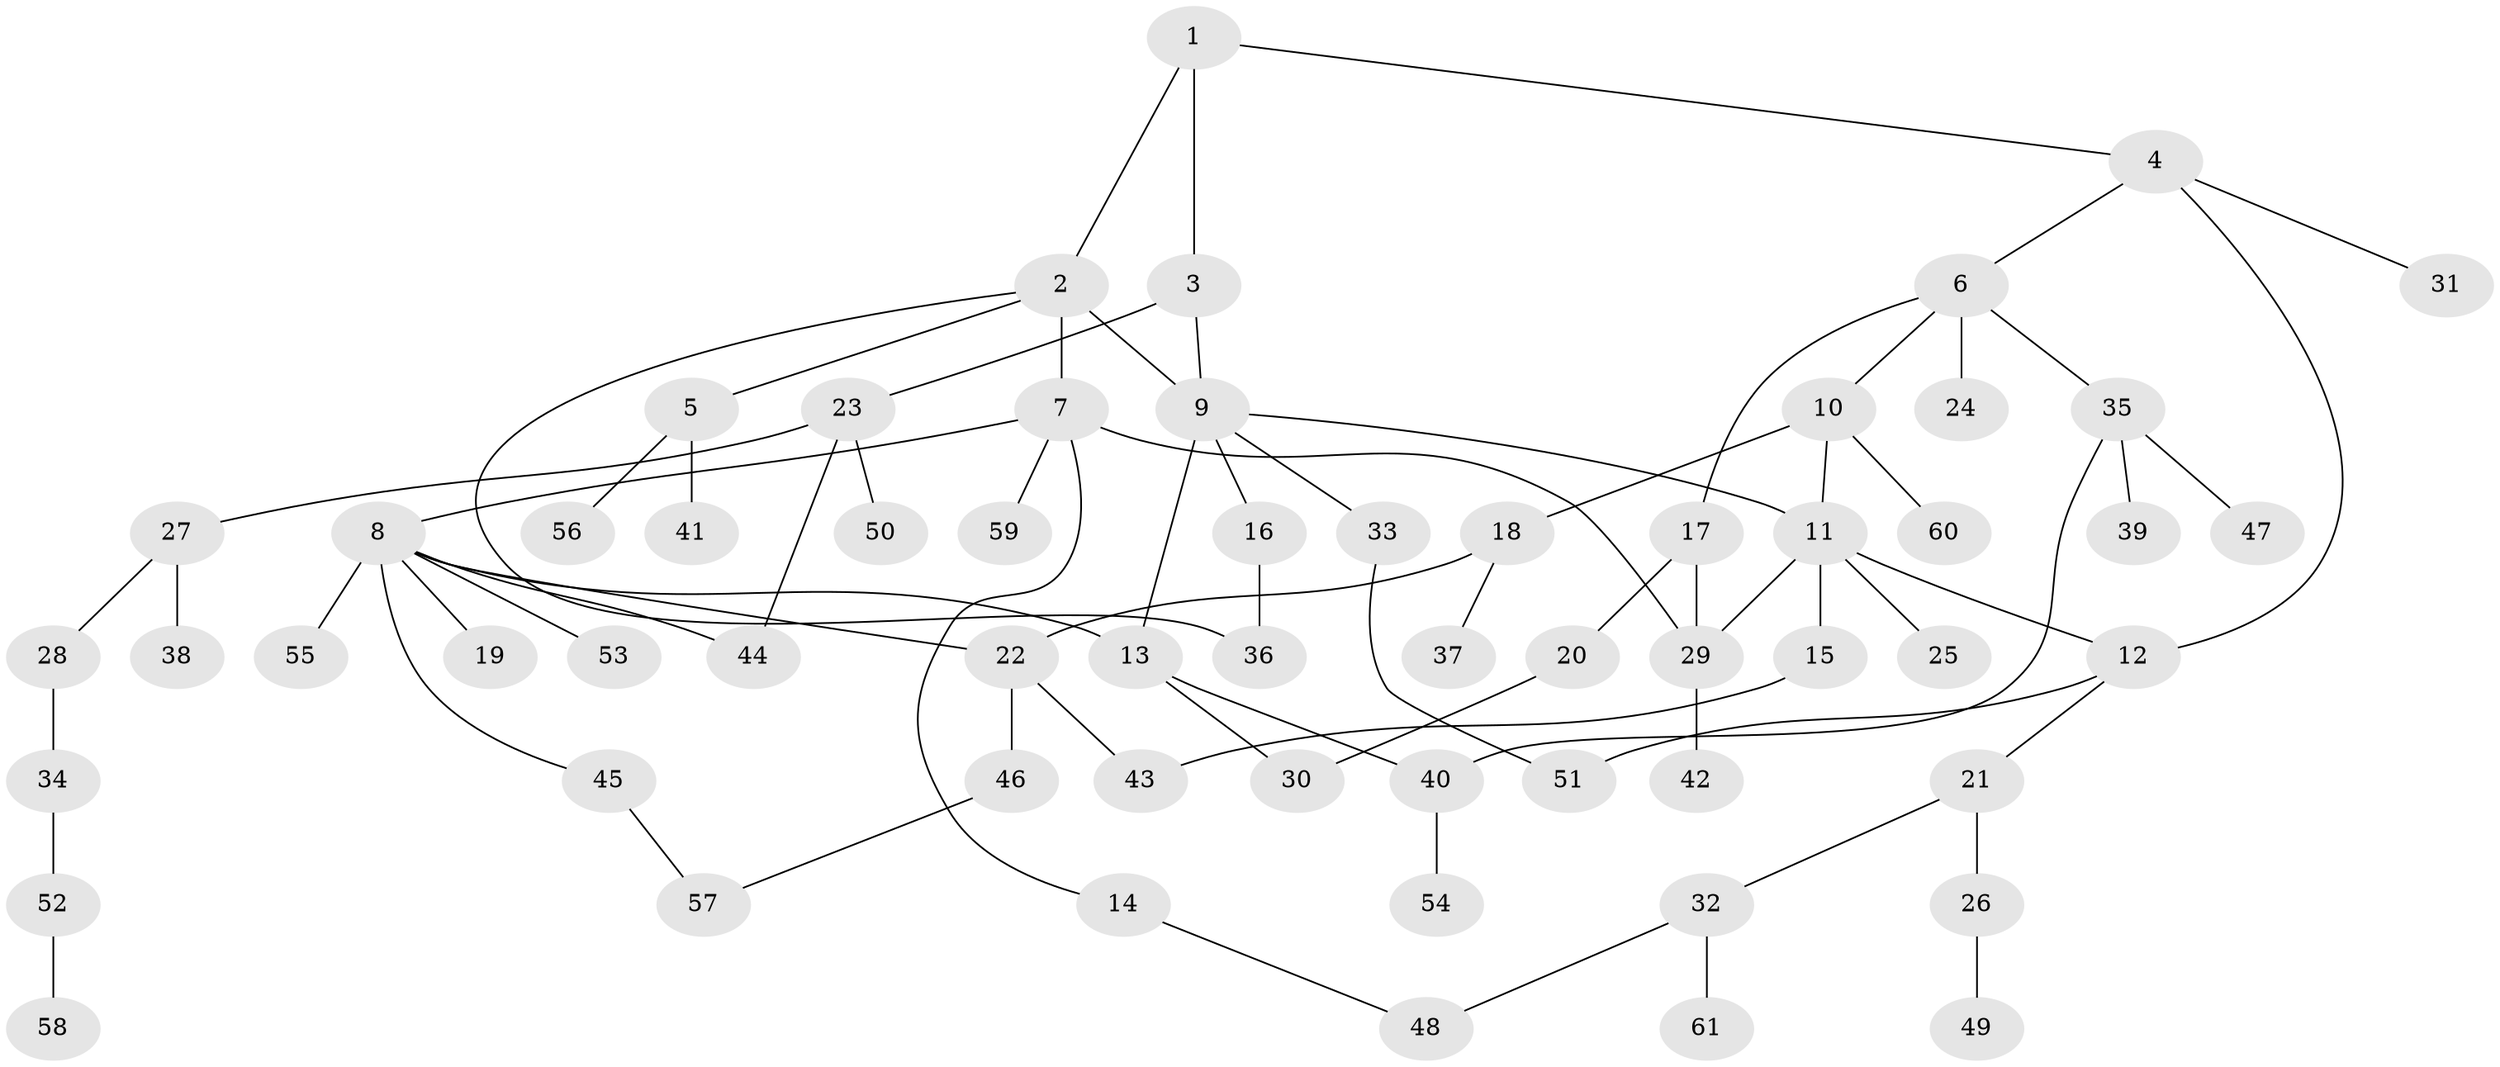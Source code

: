 // Generated by graph-tools (version 1.1) at 2025/49/03/09/25 03:49:23]
// undirected, 61 vertices, 75 edges
graph export_dot {
graph [start="1"]
  node [color=gray90,style=filled];
  1;
  2;
  3;
  4;
  5;
  6;
  7;
  8;
  9;
  10;
  11;
  12;
  13;
  14;
  15;
  16;
  17;
  18;
  19;
  20;
  21;
  22;
  23;
  24;
  25;
  26;
  27;
  28;
  29;
  30;
  31;
  32;
  33;
  34;
  35;
  36;
  37;
  38;
  39;
  40;
  41;
  42;
  43;
  44;
  45;
  46;
  47;
  48;
  49;
  50;
  51;
  52;
  53;
  54;
  55;
  56;
  57;
  58;
  59;
  60;
  61;
  1 -- 2;
  1 -- 3;
  1 -- 4;
  2 -- 5;
  2 -- 7;
  2 -- 36;
  2 -- 9;
  3 -- 9;
  3 -- 23;
  4 -- 6;
  4 -- 12;
  4 -- 31;
  5 -- 41;
  5 -- 56;
  6 -- 10;
  6 -- 17;
  6 -- 24;
  6 -- 35;
  7 -- 8;
  7 -- 14;
  7 -- 59;
  7 -- 29;
  8 -- 13;
  8 -- 19;
  8 -- 22;
  8 -- 45;
  8 -- 53;
  8 -- 55;
  8 -- 44;
  9 -- 16;
  9 -- 33;
  9 -- 11;
  9 -- 13;
  10 -- 11;
  10 -- 18;
  10 -- 60;
  11 -- 15;
  11 -- 25;
  11 -- 29;
  11 -- 12;
  12 -- 21;
  12 -- 51;
  13 -- 30;
  13 -- 40;
  14 -- 48;
  15 -- 43;
  16 -- 36;
  17 -- 20;
  17 -- 29;
  18 -- 37;
  18 -- 22;
  20 -- 30;
  21 -- 26;
  21 -- 32;
  22 -- 43;
  22 -- 46;
  23 -- 27;
  23 -- 44;
  23 -- 50;
  26 -- 49;
  27 -- 28;
  27 -- 38;
  28 -- 34;
  29 -- 42;
  32 -- 61;
  32 -- 48;
  33 -- 51;
  34 -- 52;
  35 -- 39;
  35 -- 40;
  35 -- 47;
  40 -- 54;
  45 -- 57;
  46 -- 57;
  52 -- 58;
}
